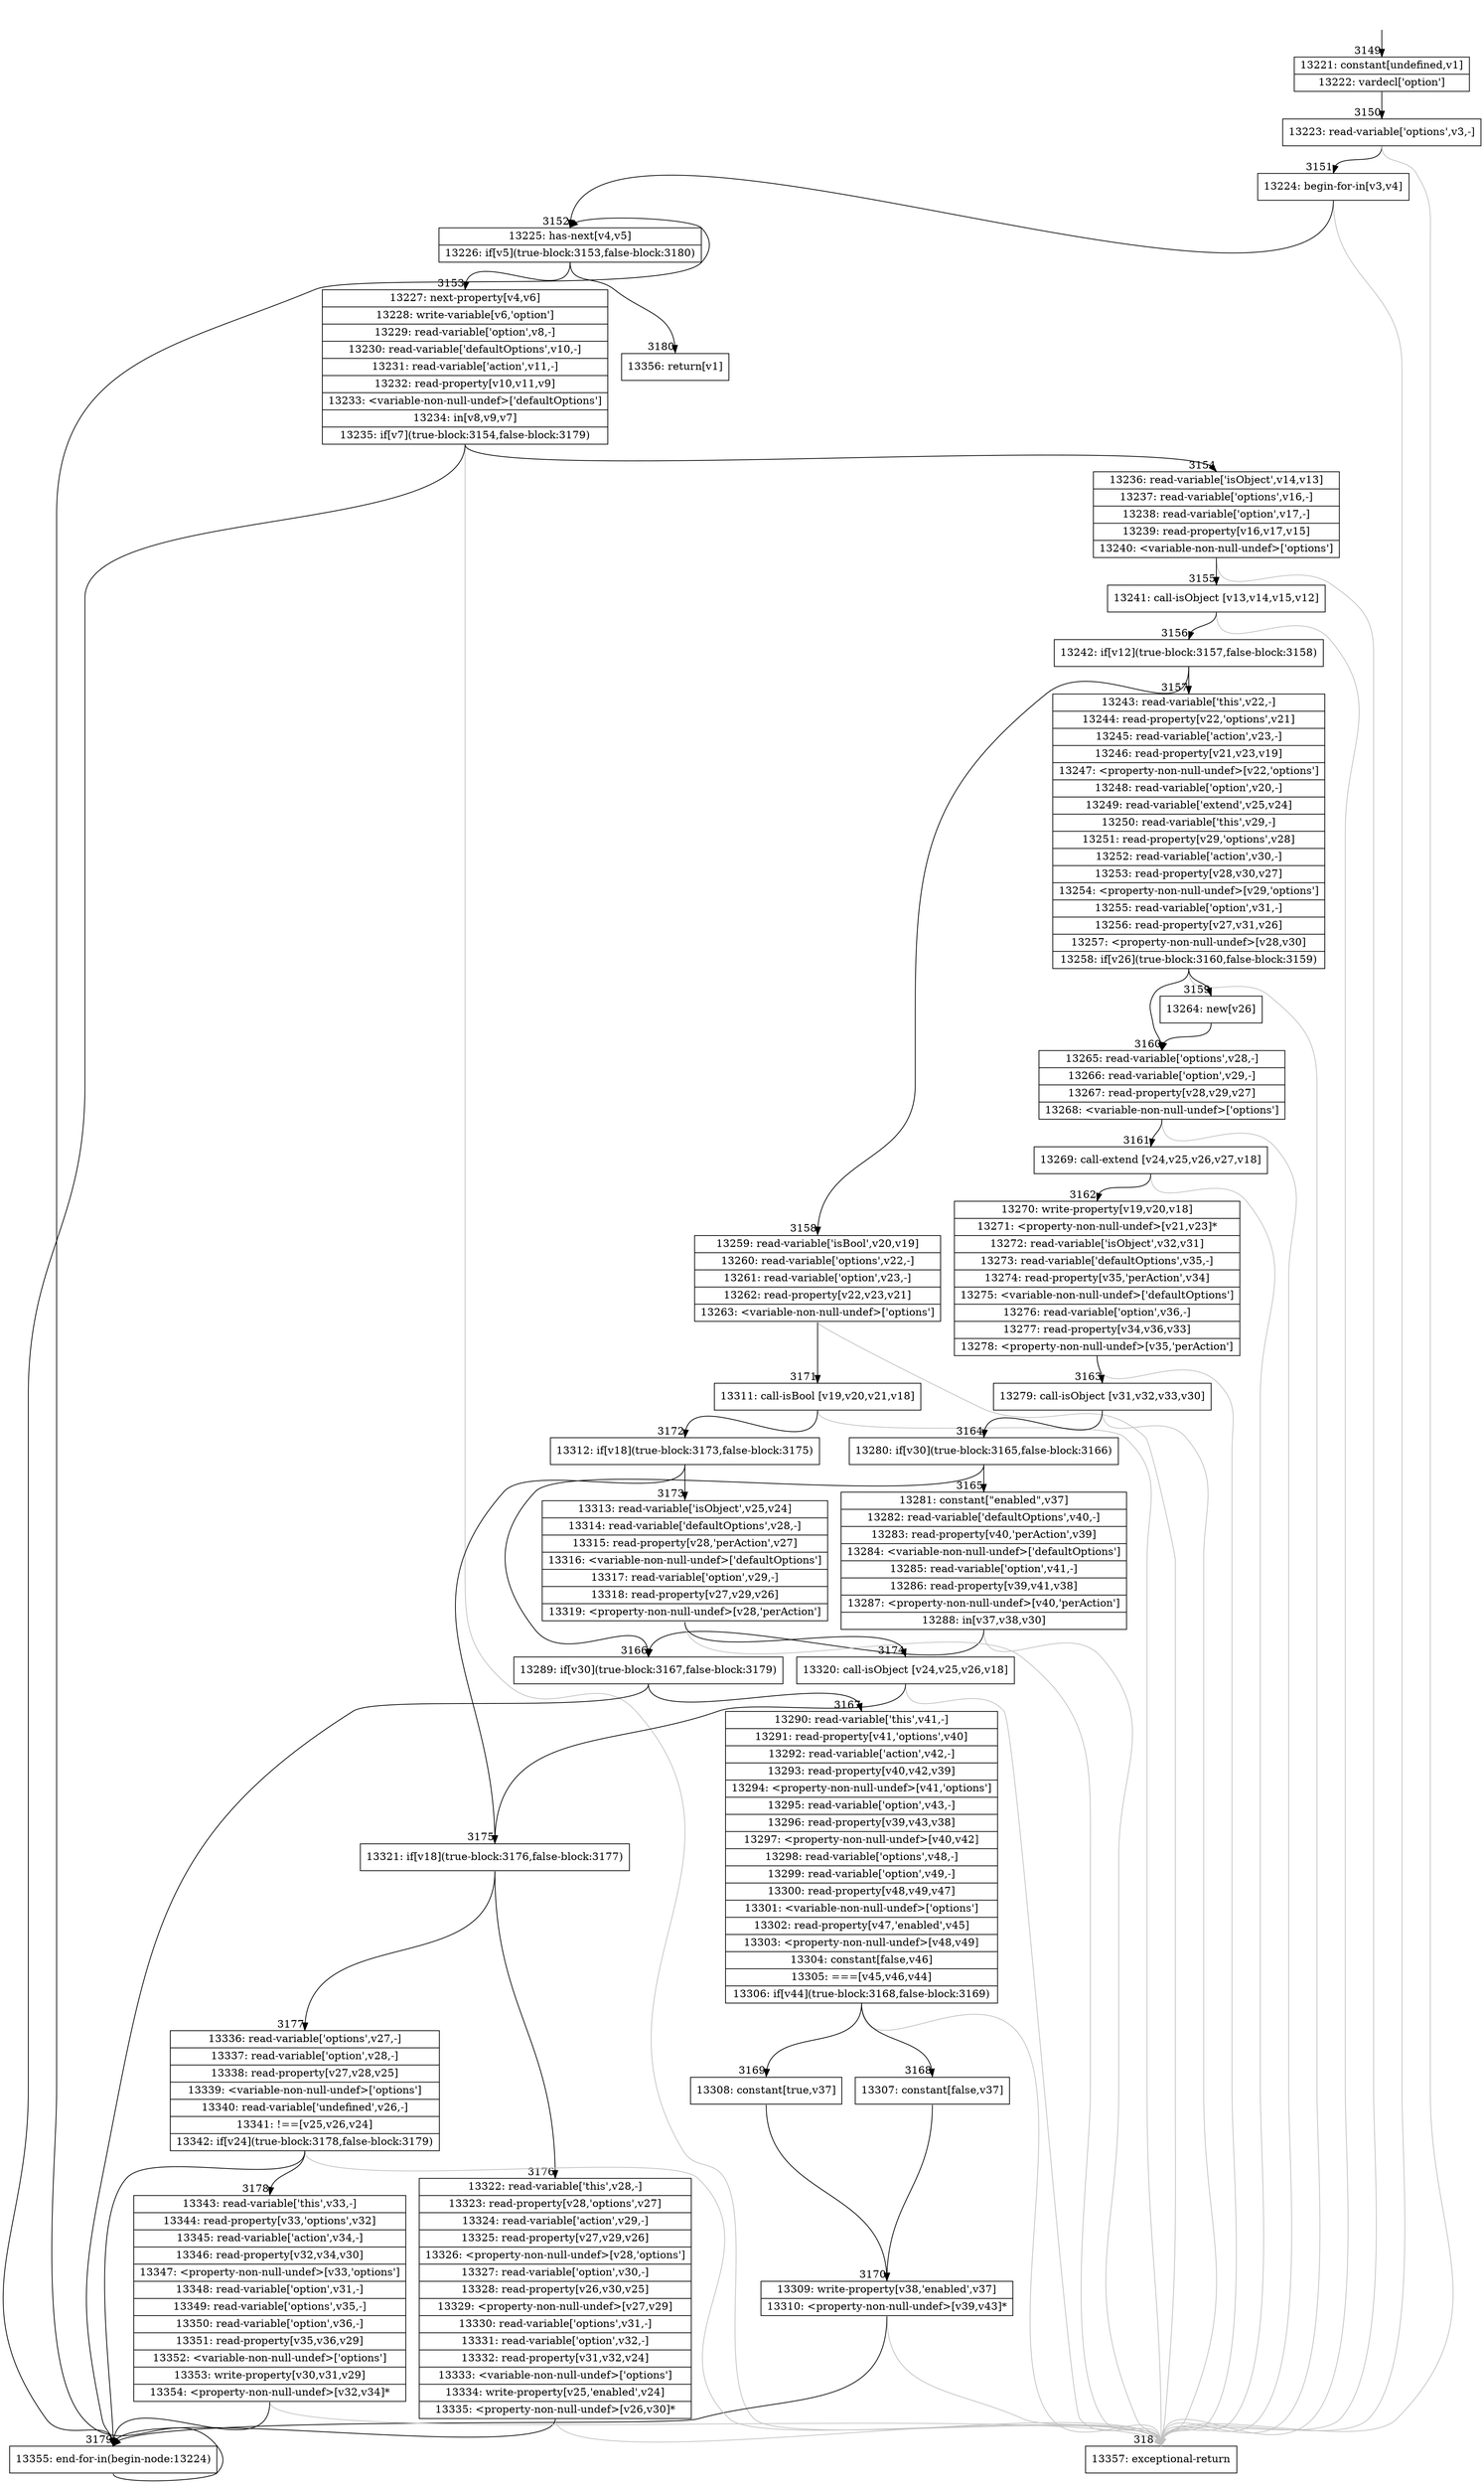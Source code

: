 digraph {
rankdir="TD"
BB_entry132[shape=none,label=""];
BB_entry132 -> BB3149 [tailport=s, headport=n, headlabel="    3149"]
BB3149 [shape=record label="{13221: constant[undefined,v1]|13222: vardecl['option']}" ] 
BB3149 -> BB3150 [tailport=s, headport=n, headlabel="      3150"]
BB3150 [shape=record label="{13223: read-variable['options',v3,-]}" ] 
BB3150 -> BB3151 [tailport=s, headport=n, headlabel="      3151"]
BB3150 -> BB3181 [tailport=s, headport=n, color=gray, headlabel="      3181"]
BB3151 [shape=record label="{13224: begin-for-in[v3,v4]}" ] 
BB3151 -> BB3152 [tailport=s, headport=n, headlabel="      3152"]
BB3151 -> BB3181 [tailport=s, headport=n, color=gray]
BB3152 [shape=record label="{13225: has-next[v4,v5]|13226: if[v5](true-block:3153,false-block:3180)}" ] 
BB3152 -> BB3153 [tailport=s, headport=n, headlabel="      3153"]
BB3152 -> BB3180 [tailport=s, headport=n, headlabel="      3180"]
BB3153 [shape=record label="{13227: next-property[v4,v6]|13228: write-variable[v6,'option']|13229: read-variable['option',v8,-]|13230: read-variable['defaultOptions',v10,-]|13231: read-variable['action',v11,-]|13232: read-property[v10,v11,v9]|13233: \<variable-non-null-undef\>['defaultOptions']|13234: in[v8,v9,v7]|13235: if[v7](true-block:3154,false-block:3179)}" ] 
BB3153 -> BB3154 [tailport=s, headport=n, headlabel="      3154"]
BB3153 -> BB3179 [tailport=s, headport=n, headlabel="      3179"]
BB3153 -> BB3181 [tailport=s, headport=n, color=gray]
BB3154 [shape=record label="{13236: read-variable['isObject',v14,v13]|13237: read-variable['options',v16,-]|13238: read-variable['option',v17,-]|13239: read-property[v16,v17,v15]|13240: \<variable-non-null-undef\>['options']}" ] 
BB3154 -> BB3155 [tailport=s, headport=n, headlabel="      3155"]
BB3154 -> BB3181 [tailport=s, headport=n, color=gray]
BB3155 [shape=record label="{13241: call-isObject [v13,v14,v15,v12]}" ] 
BB3155 -> BB3156 [tailport=s, headport=n, headlabel="      3156"]
BB3155 -> BB3181 [tailport=s, headport=n, color=gray]
BB3156 [shape=record label="{13242: if[v12](true-block:3157,false-block:3158)}" ] 
BB3156 -> BB3157 [tailport=s, headport=n, headlabel="      3157"]
BB3156 -> BB3158 [tailport=s, headport=n, headlabel="      3158"]
BB3157 [shape=record label="{13243: read-variable['this',v22,-]|13244: read-property[v22,'options',v21]|13245: read-variable['action',v23,-]|13246: read-property[v21,v23,v19]|13247: \<property-non-null-undef\>[v22,'options']|13248: read-variable['option',v20,-]|13249: read-variable['extend',v25,v24]|13250: read-variable['this',v29,-]|13251: read-property[v29,'options',v28]|13252: read-variable['action',v30,-]|13253: read-property[v28,v30,v27]|13254: \<property-non-null-undef\>[v29,'options']|13255: read-variable['option',v31,-]|13256: read-property[v27,v31,v26]|13257: \<property-non-null-undef\>[v28,v30]|13258: if[v26](true-block:3160,false-block:3159)}" ] 
BB3157 -> BB3160 [tailport=s, headport=n, headlabel="      3160"]
BB3157 -> BB3159 [tailport=s, headport=n, headlabel="      3159"]
BB3157 -> BB3181 [tailport=s, headport=n, color=gray]
BB3158 [shape=record label="{13259: read-variable['isBool',v20,v19]|13260: read-variable['options',v22,-]|13261: read-variable['option',v23,-]|13262: read-property[v22,v23,v21]|13263: \<variable-non-null-undef\>['options']}" ] 
BB3158 -> BB3171 [tailport=s, headport=n, headlabel="      3171"]
BB3158 -> BB3181 [tailport=s, headport=n, color=gray]
BB3159 [shape=record label="{13264: new[v26]}" ] 
BB3159 -> BB3160 [tailport=s, headport=n]
BB3160 [shape=record label="{13265: read-variable['options',v28,-]|13266: read-variable['option',v29,-]|13267: read-property[v28,v29,v27]|13268: \<variable-non-null-undef\>['options']}" ] 
BB3160 -> BB3161 [tailport=s, headport=n, headlabel="      3161"]
BB3160 -> BB3181 [tailport=s, headport=n, color=gray]
BB3161 [shape=record label="{13269: call-extend [v24,v25,v26,v27,v18]}" ] 
BB3161 -> BB3162 [tailport=s, headport=n, headlabel="      3162"]
BB3161 -> BB3181 [tailport=s, headport=n, color=gray]
BB3162 [shape=record label="{13270: write-property[v19,v20,v18]|13271: \<property-non-null-undef\>[v21,v23]*|13272: read-variable['isObject',v32,v31]|13273: read-variable['defaultOptions',v35,-]|13274: read-property[v35,'perAction',v34]|13275: \<variable-non-null-undef\>['defaultOptions']|13276: read-variable['option',v36,-]|13277: read-property[v34,v36,v33]|13278: \<property-non-null-undef\>[v35,'perAction']}" ] 
BB3162 -> BB3163 [tailport=s, headport=n, headlabel="      3163"]
BB3162 -> BB3181 [tailport=s, headport=n, color=gray]
BB3163 [shape=record label="{13279: call-isObject [v31,v32,v33,v30]}" ] 
BB3163 -> BB3164 [tailport=s, headport=n, headlabel="      3164"]
BB3163 -> BB3181 [tailport=s, headport=n, color=gray]
BB3164 [shape=record label="{13280: if[v30](true-block:3165,false-block:3166)}" ] 
BB3164 -> BB3166 [tailport=s, headport=n, headlabel="      3166"]
BB3164 -> BB3165 [tailport=s, headport=n, headlabel="      3165"]
BB3165 [shape=record label="{13281: constant[\"enabled\",v37]|13282: read-variable['defaultOptions',v40,-]|13283: read-property[v40,'perAction',v39]|13284: \<variable-non-null-undef\>['defaultOptions']|13285: read-variable['option',v41,-]|13286: read-property[v39,v41,v38]|13287: \<property-non-null-undef\>[v40,'perAction']|13288: in[v37,v38,v30]}" ] 
BB3165 -> BB3166 [tailport=s, headport=n]
BB3165 -> BB3181 [tailport=s, headport=n, color=gray]
BB3166 [shape=record label="{13289: if[v30](true-block:3167,false-block:3179)}" ] 
BB3166 -> BB3167 [tailport=s, headport=n, headlabel="      3167"]
BB3166 -> BB3179 [tailport=s, headport=n]
BB3167 [shape=record label="{13290: read-variable['this',v41,-]|13291: read-property[v41,'options',v40]|13292: read-variable['action',v42,-]|13293: read-property[v40,v42,v39]|13294: \<property-non-null-undef\>[v41,'options']|13295: read-variable['option',v43,-]|13296: read-property[v39,v43,v38]|13297: \<property-non-null-undef\>[v40,v42]|13298: read-variable['options',v48,-]|13299: read-variable['option',v49,-]|13300: read-property[v48,v49,v47]|13301: \<variable-non-null-undef\>['options']|13302: read-property[v47,'enabled',v45]|13303: \<property-non-null-undef\>[v48,v49]|13304: constant[false,v46]|13305: ===[v45,v46,v44]|13306: if[v44](true-block:3168,false-block:3169)}" ] 
BB3167 -> BB3168 [tailport=s, headport=n, headlabel="      3168"]
BB3167 -> BB3169 [tailport=s, headport=n, headlabel="      3169"]
BB3167 -> BB3181 [tailport=s, headport=n, color=gray]
BB3168 [shape=record label="{13307: constant[false,v37]}" ] 
BB3168 -> BB3170 [tailport=s, headport=n, headlabel="      3170"]
BB3169 [shape=record label="{13308: constant[true,v37]}" ] 
BB3169 -> BB3170 [tailport=s, headport=n]
BB3170 [shape=record label="{13309: write-property[v38,'enabled',v37]|13310: \<property-non-null-undef\>[v39,v43]*}" ] 
BB3170 -> BB3179 [tailport=s, headport=n]
BB3170 -> BB3181 [tailport=s, headport=n, color=gray]
BB3171 [shape=record label="{13311: call-isBool [v19,v20,v21,v18]}" ] 
BB3171 -> BB3172 [tailport=s, headport=n, headlabel="      3172"]
BB3171 -> BB3181 [tailport=s, headport=n, color=gray]
BB3172 [shape=record label="{13312: if[v18](true-block:3173,false-block:3175)}" ] 
BB3172 -> BB3175 [tailport=s, headport=n, headlabel="      3175"]
BB3172 -> BB3173 [tailport=s, headport=n, headlabel="      3173"]
BB3173 [shape=record label="{13313: read-variable['isObject',v25,v24]|13314: read-variable['defaultOptions',v28,-]|13315: read-property[v28,'perAction',v27]|13316: \<variable-non-null-undef\>['defaultOptions']|13317: read-variable['option',v29,-]|13318: read-property[v27,v29,v26]|13319: \<property-non-null-undef\>[v28,'perAction']}" ] 
BB3173 -> BB3174 [tailport=s, headport=n, headlabel="      3174"]
BB3173 -> BB3181 [tailport=s, headport=n, color=gray]
BB3174 [shape=record label="{13320: call-isObject [v24,v25,v26,v18]}" ] 
BB3174 -> BB3175 [tailport=s, headport=n]
BB3174 -> BB3181 [tailport=s, headport=n, color=gray]
BB3175 [shape=record label="{13321: if[v18](true-block:3176,false-block:3177)}" ] 
BB3175 -> BB3176 [tailport=s, headport=n, headlabel="      3176"]
BB3175 -> BB3177 [tailport=s, headport=n, headlabel="      3177"]
BB3176 [shape=record label="{13322: read-variable['this',v28,-]|13323: read-property[v28,'options',v27]|13324: read-variable['action',v29,-]|13325: read-property[v27,v29,v26]|13326: \<property-non-null-undef\>[v28,'options']|13327: read-variable['option',v30,-]|13328: read-property[v26,v30,v25]|13329: \<property-non-null-undef\>[v27,v29]|13330: read-variable['options',v31,-]|13331: read-variable['option',v32,-]|13332: read-property[v31,v32,v24]|13333: \<variable-non-null-undef\>['options']|13334: write-property[v25,'enabled',v24]|13335: \<property-non-null-undef\>[v26,v30]*}" ] 
BB3176 -> BB3179 [tailport=s, headport=n]
BB3176 -> BB3181 [tailport=s, headport=n, color=gray]
BB3177 [shape=record label="{13336: read-variable['options',v27,-]|13337: read-variable['option',v28,-]|13338: read-property[v27,v28,v25]|13339: \<variable-non-null-undef\>['options']|13340: read-variable['undefined',v26,-]|13341: !==[v25,v26,v24]|13342: if[v24](true-block:3178,false-block:3179)}" ] 
BB3177 -> BB3178 [tailport=s, headport=n, headlabel="      3178"]
BB3177 -> BB3179 [tailport=s, headport=n]
BB3177 -> BB3181 [tailport=s, headport=n, color=gray]
BB3178 [shape=record label="{13343: read-variable['this',v33,-]|13344: read-property[v33,'options',v32]|13345: read-variable['action',v34,-]|13346: read-property[v32,v34,v30]|13347: \<property-non-null-undef\>[v33,'options']|13348: read-variable['option',v31,-]|13349: read-variable['options',v35,-]|13350: read-variable['option',v36,-]|13351: read-property[v35,v36,v29]|13352: \<variable-non-null-undef\>['options']|13353: write-property[v30,v31,v29]|13354: \<property-non-null-undef\>[v32,v34]*}" ] 
BB3178 -> BB3179 [tailport=s, headport=n]
BB3178 -> BB3181 [tailport=s, headport=n, color=gray]
BB3179 [shape=record label="{13355: end-for-in(begin-node:13224)}" ] 
BB3179 -> BB3152 [tailport=s, headport=n]
BB3180 [shape=record label="{13356: return[v1]}" ] 
BB3181 [shape=record label="{13357: exceptional-return}" ] 
//#$~ 3977
}
